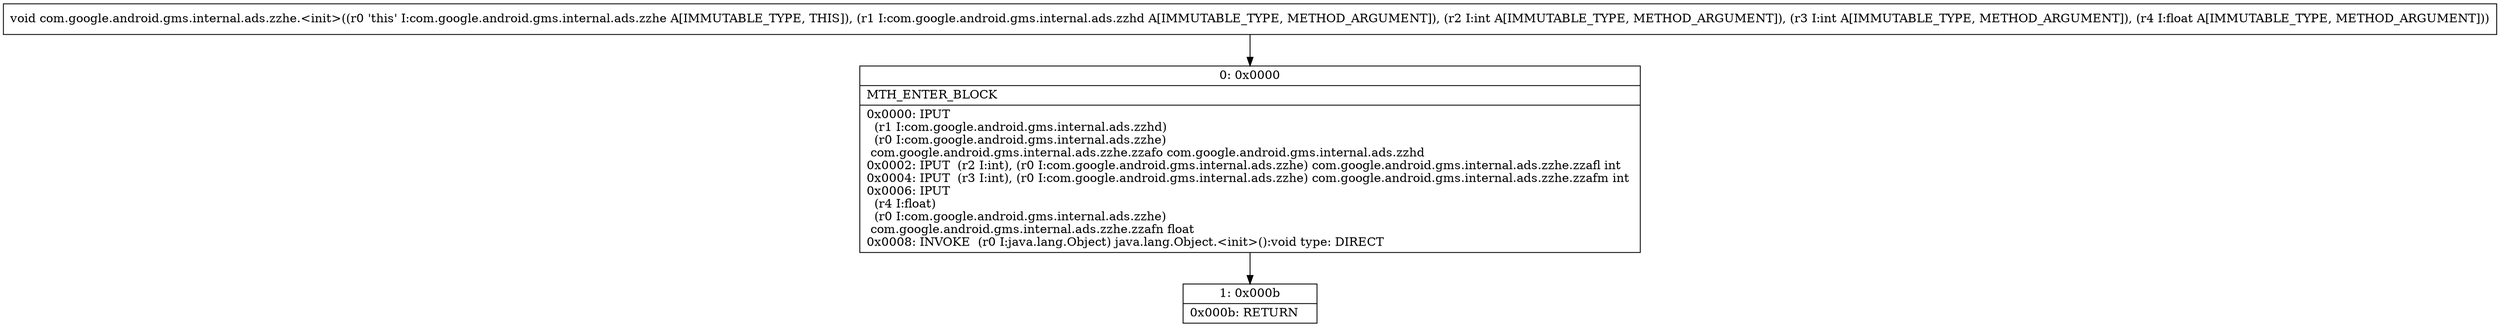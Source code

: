 digraph "CFG forcom.google.android.gms.internal.ads.zzhe.\<init\>(Lcom\/google\/android\/gms\/internal\/ads\/zzhd;IIF)V" {
Node_0 [shape=record,label="{0\:\ 0x0000|MTH_ENTER_BLOCK\l|0x0000: IPUT  \l  (r1 I:com.google.android.gms.internal.ads.zzhd)\l  (r0 I:com.google.android.gms.internal.ads.zzhe)\l com.google.android.gms.internal.ads.zzhe.zzafo com.google.android.gms.internal.ads.zzhd \l0x0002: IPUT  (r2 I:int), (r0 I:com.google.android.gms.internal.ads.zzhe) com.google.android.gms.internal.ads.zzhe.zzafl int \l0x0004: IPUT  (r3 I:int), (r0 I:com.google.android.gms.internal.ads.zzhe) com.google.android.gms.internal.ads.zzhe.zzafm int \l0x0006: IPUT  \l  (r4 I:float)\l  (r0 I:com.google.android.gms.internal.ads.zzhe)\l com.google.android.gms.internal.ads.zzhe.zzafn float \l0x0008: INVOKE  (r0 I:java.lang.Object) java.lang.Object.\<init\>():void type: DIRECT \l}"];
Node_1 [shape=record,label="{1\:\ 0x000b|0x000b: RETURN   \l}"];
MethodNode[shape=record,label="{void com.google.android.gms.internal.ads.zzhe.\<init\>((r0 'this' I:com.google.android.gms.internal.ads.zzhe A[IMMUTABLE_TYPE, THIS]), (r1 I:com.google.android.gms.internal.ads.zzhd A[IMMUTABLE_TYPE, METHOD_ARGUMENT]), (r2 I:int A[IMMUTABLE_TYPE, METHOD_ARGUMENT]), (r3 I:int A[IMMUTABLE_TYPE, METHOD_ARGUMENT]), (r4 I:float A[IMMUTABLE_TYPE, METHOD_ARGUMENT])) }"];
MethodNode -> Node_0;
Node_0 -> Node_1;
}


